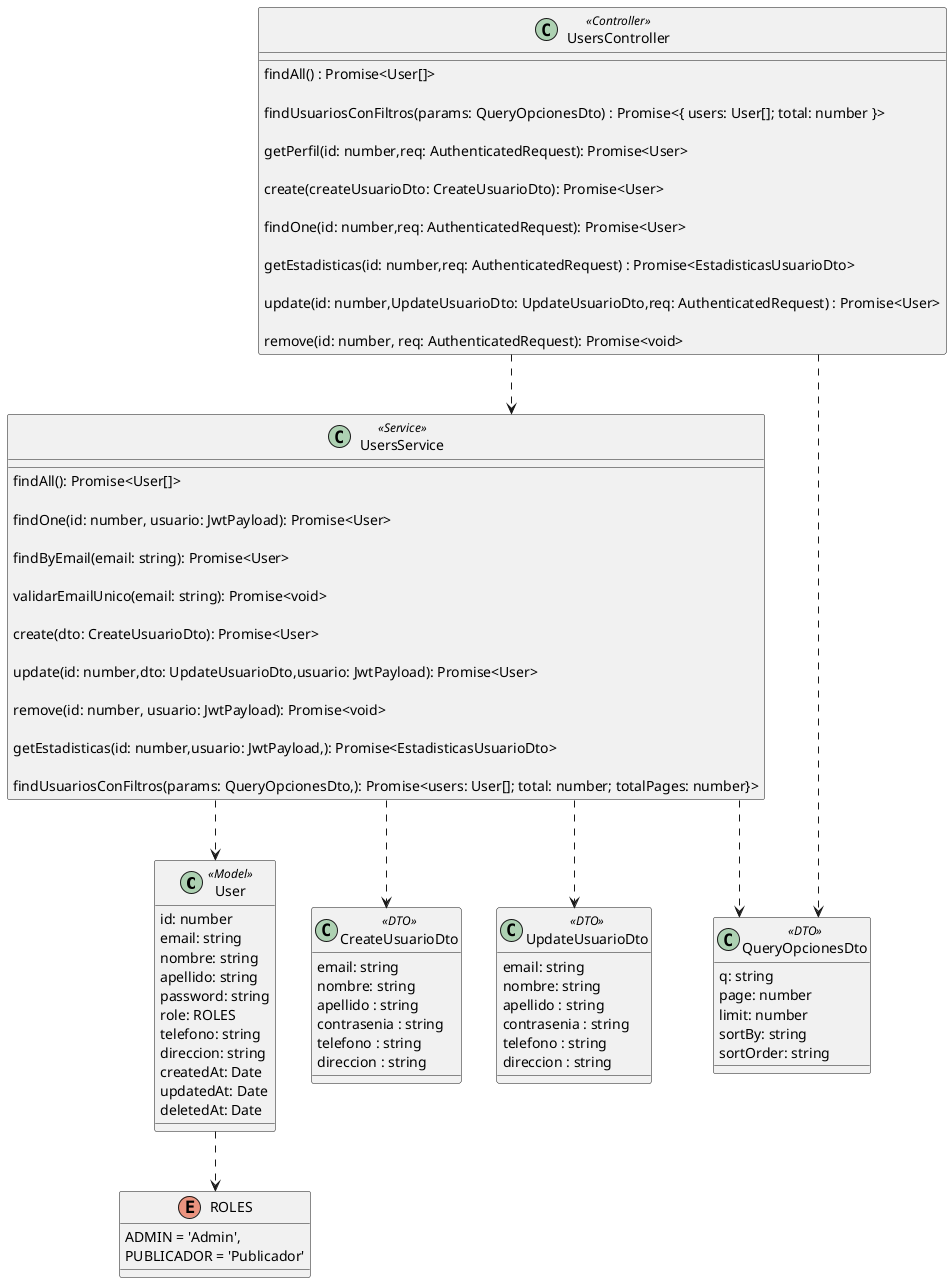 @startuml Usuario

skinparam Linetype ortho

class User <<Model>> {
  id: number 
  email: string
  nombre: string
  apellido: string 
  password: string 
  role: ROLES
  telefono: string 
  direccion: string
  createdAt: Date
  updatedAt: Date
  deletedAt: Date
}

class CreateUsuarioDto <<DTO>> {
  email: string
  nombre: string
  apellido : string
  contrasenia : string
  telefono : string
  direccion : string
  }

class UpdateUsuarioDto <<DTO>>{
  email: string
  nombre: string
  apellido : string
  contrasenia : string
  telefono : string
  direccion : string  
  }

class UsersController <<Controller>> {

  'constructor UsersController(usersService: UsersService): UsersController

  findAll() : Promise<User[]>

  findUsuariosConFiltros(params: QueryOpcionesDto) : Promise<{ users: User[]; total: number }>

  getPerfil(id: number,req: AuthenticatedRequest): Promise<User>

  create(createUsuarioDto: CreateUsuarioDto): Promise<User>

  findOne(id: number,req: AuthenticatedRequest): Promise<User>

  getEstadisticas(id: number,req: AuthenticatedRequest) : Promise<EstadisticasUsuarioDto>

  update(id: number,UpdateUsuarioDto: UpdateUsuarioDto,req: AuthenticatedRequest) : Promise<User>

  remove(id: number, req: AuthenticatedRequest): Promise<void>

  }
/' 
note right of UsersController::create
 test
end note
'/
class UsersService <<Service>>{
  'constructor UsersService(userModel: typeof User, mascotaModel: typeof Mascota, publicacionModel: typeof Publicacion, visitaModel: typeof Visita, accesoService: AccesoService): UsersService
  findAll(): Promise<User[]> 

  findOne(id: number, usuario: JwtPayload): Promise<User> 

  findByEmail(email: string): Promise<User> 

  validarEmailUnico(email: string): Promise<void> 

  create(dto: CreateUsuarioDto): Promise<User> 

  update(id: number,dto: UpdateUsuarioDto,usuario: JwtPayload): Promise<User>

  remove(id: number, usuario: JwtPayload): Promise<void> 

  getEstadisticas(id: number,usuario: JwtPayload,): Promise<EstadisticasUsuarioDto> 
  
  findUsuariosConFiltros(params: QueryOpcionesDto,): Promise<users: User[]; total: number; totalPages: number}>
}

enum ROLES{
    ADMIN = 'Admin',
    PUBLICADOR = 'Publicador'
}

class QueryOpcionesDto <<DTO>> {
    q: string
    page: number
    limit: number
    sortBy: string
    sortOrder: string
}

/' Relaciones '/
UsersController ..> UsersService 
UsersService ..> CreateUsuarioDto 
UsersService ..> UpdateUsuarioDto 
UsersService ..> User

User ..> ROLES

UsersController ..> QueryOpcionesDto
UsersService ..> QueryOpcionesDto

@enduml